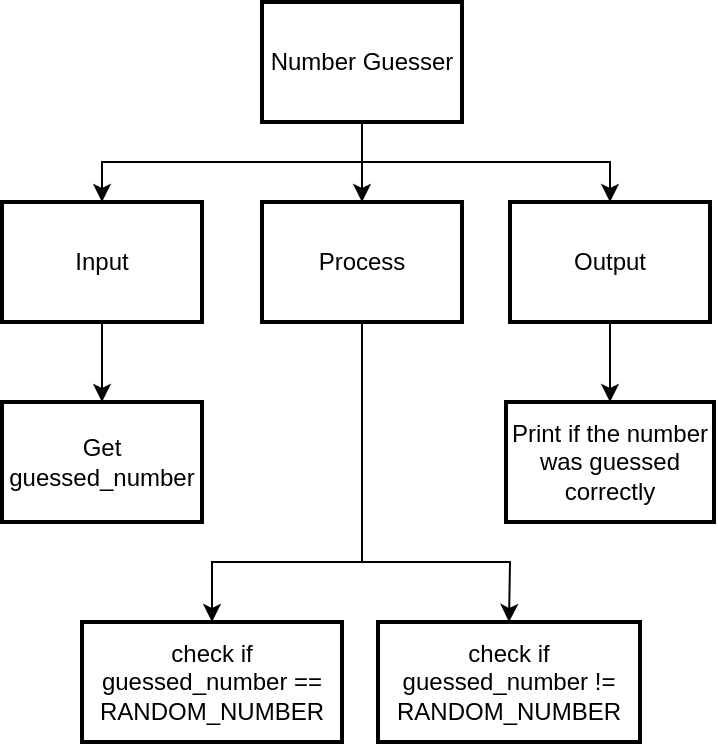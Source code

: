 <mxfile>
    <diagram id="QCx1TmkJnUtMsIdzkO0e" name="Page-1">
        <mxGraphModel dx="594" dy="607" grid="1" gridSize="10" guides="1" tooltips="1" connect="1" arrows="1" fold="1" page="1" pageScale="1" pageWidth="827" pageHeight="1169" math="0" shadow="0">
            <root>
                <mxCell id="0"/>
                <mxCell id="1" parent="0"/>
                <mxCell id="14" style="edgeStyle=none;rounded=0;html=1;exitX=0.5;exitY=1;exitDx=0;exitDy=0;entryX=0.5;entryY=0;entryDx=0;entryDy=0;" parent="1" source="2" target="8" edge="1">
                    <mxGeometry relative="1" as="geometry">
                        <Array as="points">
                            <mxPoint x="340" y="300"/>
                            <mxPoint x="265" y="300"/>
                        </Array>
                    </mxGeometry>
                </mxCell>
                <mxCell id="15" style="edgeStyle=none;rounded=0;html=1;exitX=0.5;exitY=1;exitDx=0;exitDy=0;entryX=0.5;entryY=0;entryDx=0;entryDy=0;" parent="1" source="2" target="9" edge="1">
                    <mxGeometry relative="1" as="geometry">
                        <Array as="points">
                            <mxPoint x="340" y="300"/>
                            <mxPoint x="414" y="300"/>
                        </Array>
                    </mxGeometry>
                </mxCell>
                <mxCell id="2" value="Process" style="rounded=0;whiteSpace=wrap;html=1;absoluteArcSize=1;arcSize=14;strokeWidth=2;" parent="1" vertex="1">
                    <mxGeometry x="290" y="120" width="100" height="60" as="geometry"/>
                </mxCell>
                <mxCell id="10" style="edgeStyle=none;html=1;exitX=0.5;exitY=1;exitDx=0;exitDy=0;entryX=0.5;entryY=0;entryDx=0;entryDy=0;rounded=0;" parent="1" source="3" target="4" edge="1">
                    <mxGeometry relative="1" as="geometry">
                        <Array as="points">
                            <mxPoint x="340" y="100"/>
                            <mxPoint x="210" y="100"/>
                        </Array>
                    </mxGeometry>
                </mxCell>
                <mxCell id="11" style="edgeStyle=none;rounded=0;html=1;exitX=0.5;exitY=1;exitDx=0;exitDy=0;entryX=0.5;entryY=0;entryDx=0;entryDy=0;" parent="1" source="3" target="2" edge="1">
                    <mxGeometry relative="1" as="geometry"/>
                </mxCell>
                <mxCell id="12" style="edgeStyle=none;rounded=0;html=1;exitX=0.5;exitY=1;exitDx=0;exitDy=0;entryX=0.5;entryY=0;entryDx=0;entryDy=0;" parent="1" source="3" target="5" edge="1">
                    <mxGeometry relative="1" as="geometry">
                        <Array as="points">
                            <mxPoint x="340" y="100"/>
                            <mxPoint x="464" y="100"/>
                        </Array>
                    </mxGeometry>
                </mxCell>
                <mxCell id="3" value="Number Guesser" style="rounded=0;whiteSpace=wrap;html=1;absoluteArcSize=1;arcSize=14;strokeWidth=2;" parent="1" vertex="1">
                    <mxGeometry x="290" y="20" width="100" height="60" as="geometry"/>
                </mxCell>
                <mxCell id="13" style="edgeStyle=none;rounded=0;html=1;exitX=0.5;exitY=1;exitDx=0;exitDy=0;entryX=0.5;entryY=0;entryDx=0;entryDy=0;" parent="1" source="4" target="6" edge="1">
                    <mxGeometry relative="1" as="geometry"/>
                </mxCell>
                <mxCell id="4" value="Input" style="rounded=0;whiteSpace=wrap;html=1;absoluteArcSize=1;arcSize=14;strokeWidth=2;" parent="1" vertex="1">
                    <mxGeometry x="160" y="120" width="100" height="60" as="geometry"/>
                </mxCell>
                <mxCell id="16" style="edgeStyle=none;rounded=0;html=1;entryX=0.5;entryY=0;entryDx=0;entryDy=0;" parent="1" source="5" target="7" edge="1">
                    <mxGeometry relative="1" as="geometry"/>
                </mxCell>
                <mxCell id="5" value="Output" style="rounded=0;whiteSpace=wrap;html=1;absoluteArcSize=1;arcSize=14;strokeWidth=2;" parent="1" vertex="1">
                    <mxGeometry x="414" y="120" width="100" height="60" as="geometry"/>
                </mxCell>
                <mxCell id="6" value="Get guessed_number" style="rounded=0;whiteSpace=wrap;html=1;absoluteArcSize=1;arcSize=14;strokeWidth=2;" parent="1" vertex="1">
                    <mxGeometry x="160" y="220" width="100" height="60" as="geometry"/>
                </mxCell>
                <mxCell id="7" value="Print if the number was guessed correctly" style="rounded=0;whiteSpace=wrap;html=1;absoluteArcSize=1;arcSize=14;strokeWidth=2;" parent="1" vertex="1">
                    <mxGeometry x="412" y="220" width="104" height="60" as="geometry"/>
                </mxCell>
                <mxCell id="8" value="check if guessed_number == RANDOM_NUMBER" style="rounded=0;whiteSpace=wrap;html=1;absoluteArcSize=1;arcSize=14;strokeWidth=2;" parent="1" vertex="1">
                    <mxGeometry x="200" y="330" width="130" height="60" as="geometry"/>
                </mxCell>
                <mxCell id="9" value="check if guessed_number != RANDOM_NUMBER" style="rounded=0;whiteSpace=wrap;html=1;absoluteArcSize=1;arcSize=14;strokeWidth=2;" parent="1" vertex="1">
                    <mxGeometry x="348" y="330" width="131" height="60" as="geometry"/>
                </mxCell>
            </root>
        </mxGraphModel>
    </diagram>
</mxfile>